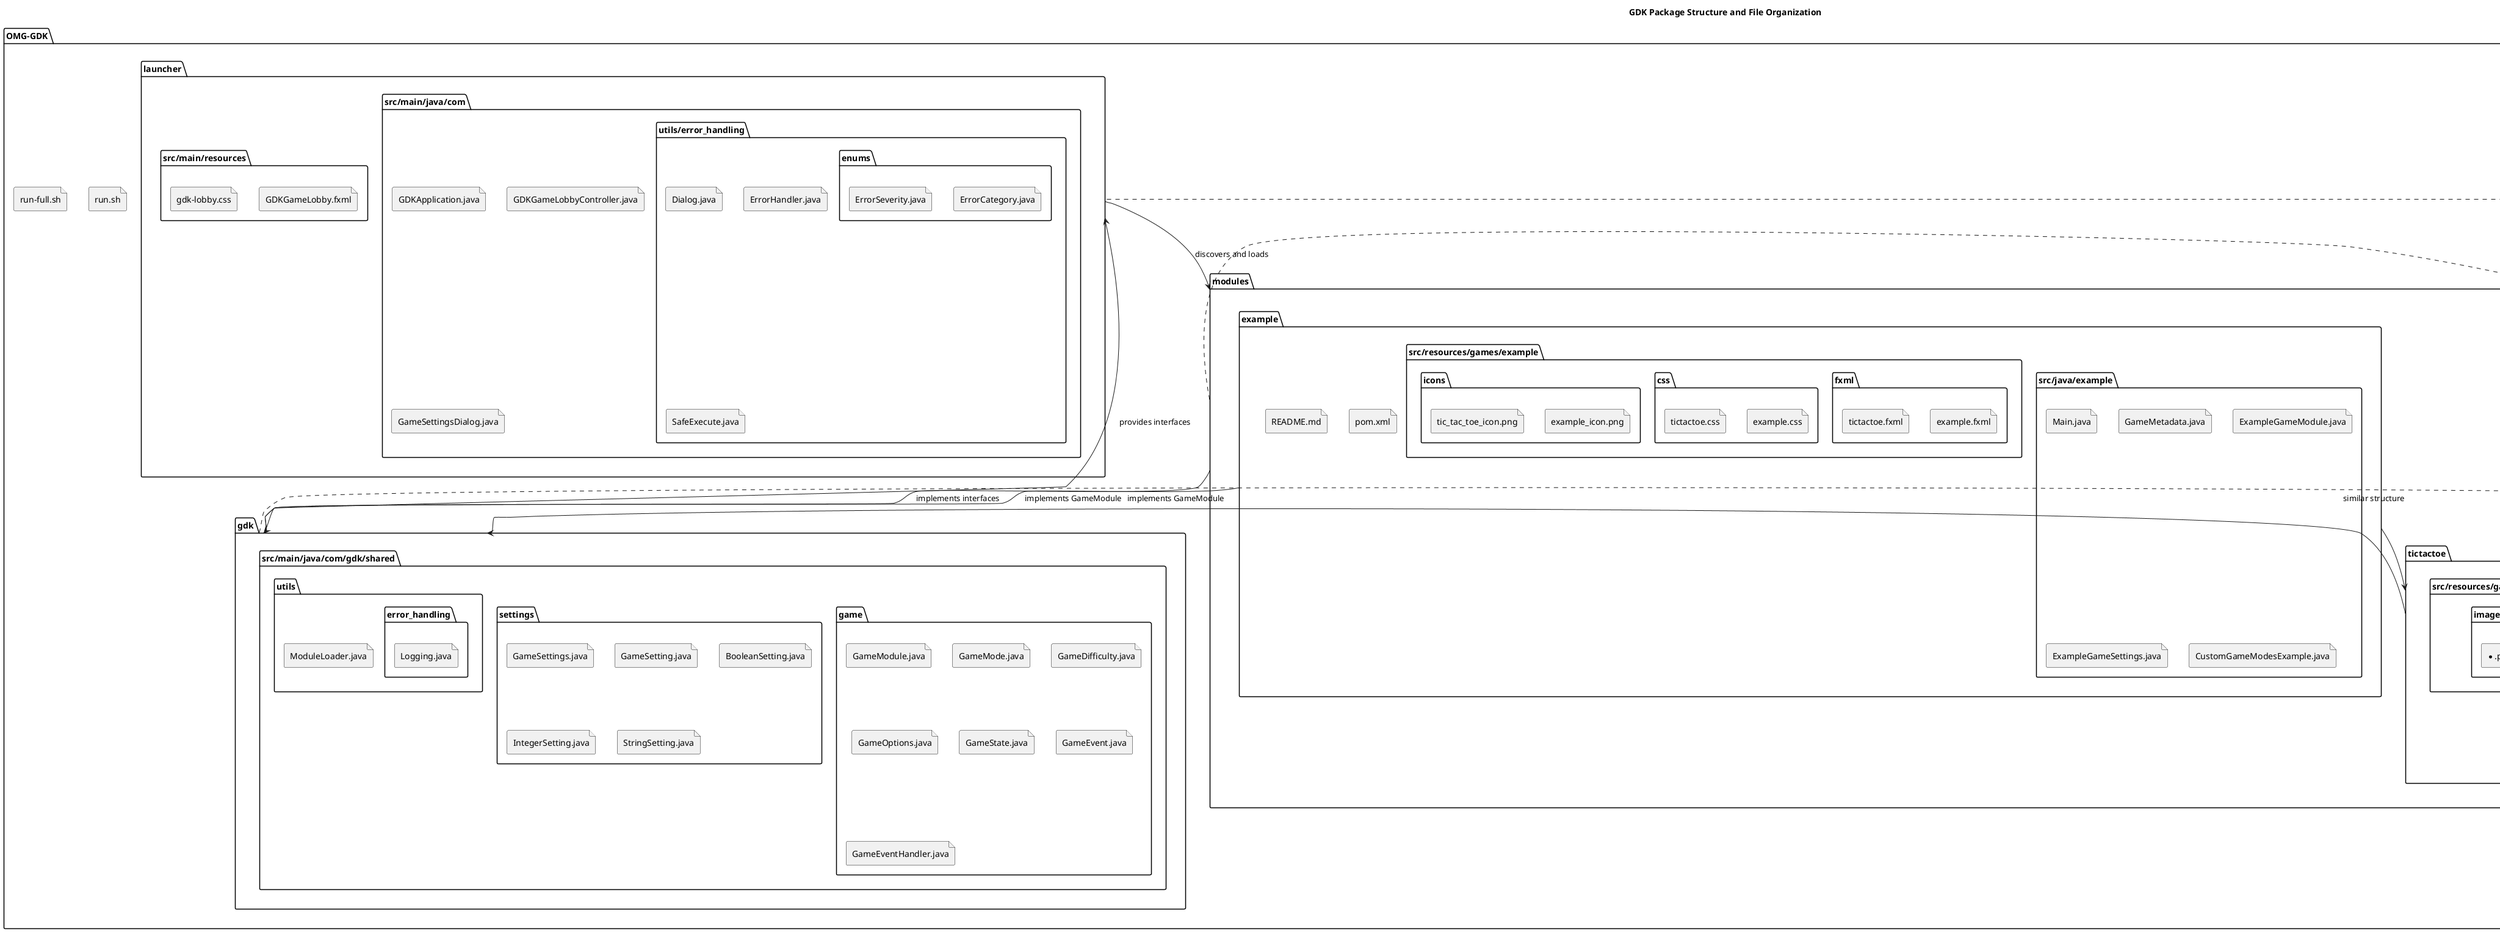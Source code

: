 @startuml

title GDK Package Structure and File Organization

package "OMG-GDK" {
    package "gdk" {
        package "src/main/java/com/gdk/shared" {
            package "game" {
                file "GameModule.java"
                file "GameMode.java"
                file "GameDifficulty.java"
                file "GameOptions.java"
                file "GameState.java"
                file "GameEvent.java"
                file "GameEventHandler.java"
            }
            
            package "settings" {
                file "GameSettings.java"
                file "GameSetting.java"
                file "BooleanSetting.java"
                file "IntegerSetting.java"
                file "StringSetting.java"
            }
            
            package "utils" {
                file "ModuleLoader.java"
                package "error_handling" {
                    file "Logging.java"
                }
            }
        }
    }
    
    package "launcher" {
        package "src/main/java/com" {
            file "GDKApplication.java"
            file "GDKGameLobbyController.java"
            file "GameSettingsDialog.java"
            package "utils/error_handling" {
                file "Dialog.java"
                file "ErrorHandler.java"
                file "SafeExecute.java"
                package "enums" {
                    file "ErrorCategory.java"
                    file "ErrorSeverity.java"
                }
            }
        }
        
        package "src/main/resources" {
            file "GDKGameLobby.fxml"
            file "gdk-lobby.css"
        }
    }
    
    package "modules" {
        package "example" {
            package "src/java/example" {
                file "Main.java"
                file "GameMetadata.java"
                file "ExampleGameModule.java"
                file "ExampleGameSettings.java"
                file "CustomGameModesExample.java"
            }
            
            package "src/resources/games/example" {
                package "fxml" {
                    file "example.fxml"
                }
                package "css" {
                    file "example.css"
                }
                package "icons" {
                    file "example_icon.png"
                }
            }
            file "pom.xml"
            file "README.md"
        }
        
        package "tictactoe" {
            package "src/java/tictactoe" {
                file "Main.java"
                file "GameMetadata.java"
                file "TicTacToeModule.java"
                file "TicTacToeController.java"
                file "TicTacToeGame.java"
                file "TicTacToePlayer.java"
            }
            
            package "src/resources/games/tictactoe" {
                package "fxml" {
                    file "tictactoe.fxml"
                }
                package "css" {
                    file "tictactoe.css"
                }
                package "icons" {
                    file "tic_tac_toe_icon.png"
                }
                package "images" {
                    file "*.png"
                }
            }
            file "pom.xml"
            file "README.md"
        }
        file "README.md"
    }
    
    file "pom.xml"
    file "README.md"
    file "run.sh"
    file "run-full.sh"
}

package "docs" {
    file "architecture.puml"
    file "module-structure.puml"
    file "class-hierarchy.puml"
    file "data-flow.puml"
    file "package-structure.puml"
    file "README.md"
}

' Relationships
gdk --> launcher : provides interfaces
launcher --> modules : discovers and loads
modules --> gdk : implements interfaces

' Module structure
example --> tictactoe : similar structure
example --> gdk : implements GameModule
tictactoe --> gdk : implements GameModule

note right of gdk
  **GDK Core (gdk module):**
  • Core interfaces and classes
  • Shared utilities
  • Module loading system
  • Settings framework
end note

note right of launcher
  **Launcher Application:**
  • Main application entry point
  • UI controllers
  • Module discovery and loading
  • Game lifecycle management
end note

note right of modules
  **Simplified Structure:**
  • src/java/ instead of src/main/java/
  • src/resources/ instead of src/main/resources/
  • Cleaner, more direct organization
end note

@enduml 